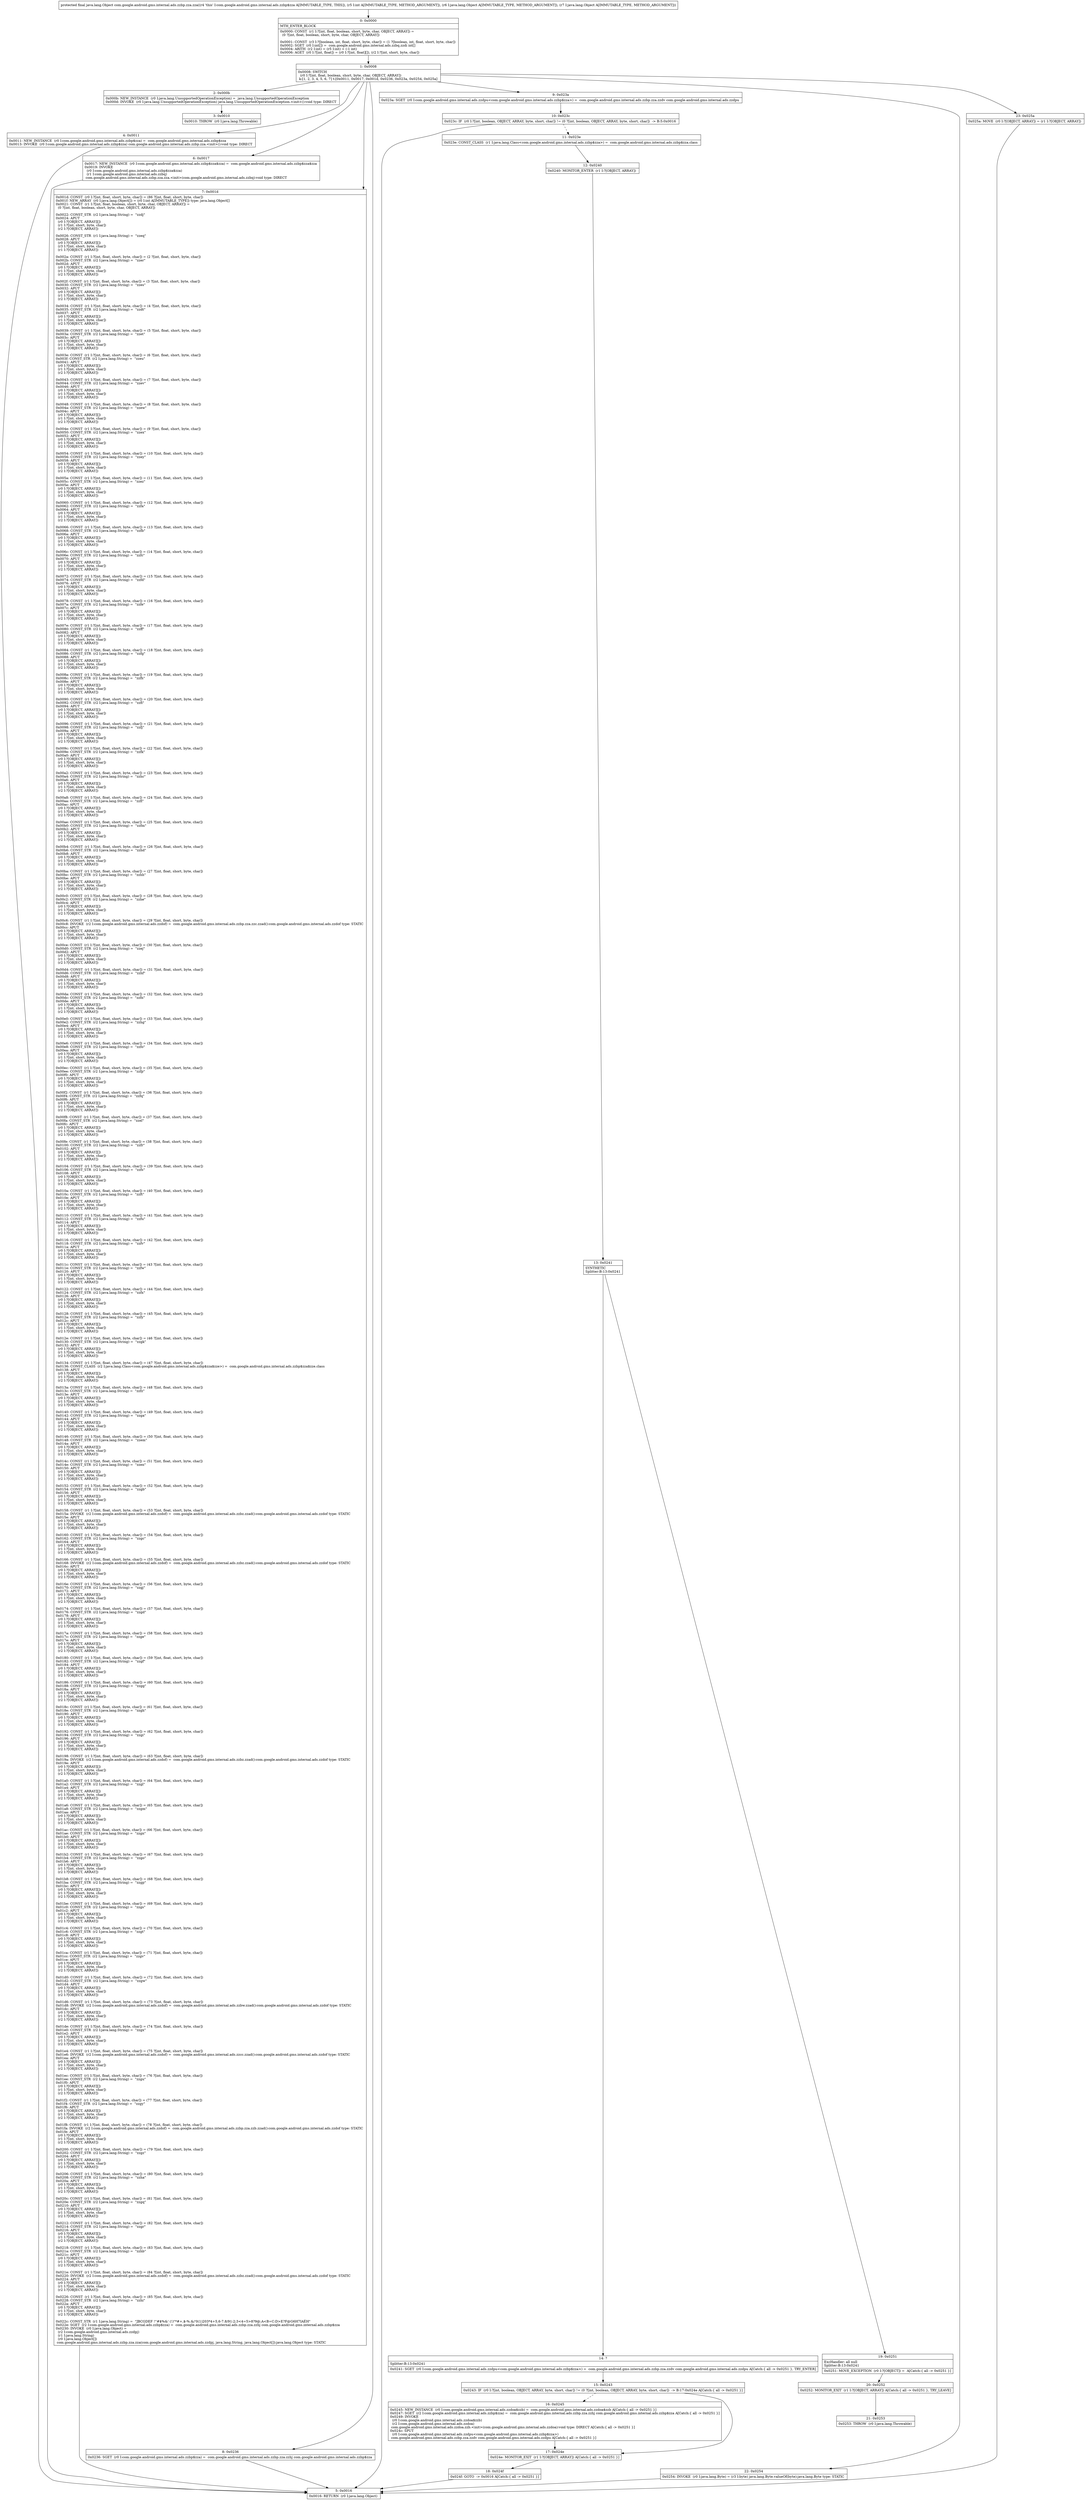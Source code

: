 digraph "CFG forcom.google.android.gms.internal.ads.zzbp.zza.zza(ILjava\/lang\/Object;Ljava\/lang\/Object;)Ljava\/lang\/Object;" {
Node_0 [shape=record,label="{0\:\ 0x0000|MTH_ENTER_BLOCK\l|0x0000: CONST  (r1 I:?[int, float, boolean, short, byte, char, OBJECT, ARRAY]) = \l  (0 ?[int, float, boolean, short, byte, char, OBJECT, ARRAY])\l \l0x0001: CONST  (r3 I:?[boolean, int, float, short, byte, char]) = (1 ?[boolean, int, float, short, byte, char]) \l0x0002: SGET  (r0 I:int[]) =  com.google.android.gms.internal.ads.zzbq.zzdi int[] \l0x0004: ARITH  (r2 I:int) = (r5 I:int) + (\-1 int) \l0x0006: AGET  (r0 I:?[int, float]) = (r0 I:?[int, float][]), (r2 I:?[int, short, byte, char]) \l}"];
Node_1 [shape=record,label="{1\:\ 0x0008|0x0008: SWITCH  \l  (r0 I:?[int, float, boolean, short, byte, char, OBJECT, ARRAY])\l k:[1, 2, 3, 4, 5, 6, 7] t:[0x0011, 0x0017, 0x001d, 0x0236, 0x023a, 0x0254, 0x025a] \l}"];
Node_2 [shape=record,label="{2\:\ 0x000b|0x000b: NEW_INSTANCE  (r0 I:java.lang.UnsupportedOperationException) =  java.lang.UnsupportedOperationException \l0x000d: INVOKE  (r0 I:java.lang.UnsupportedOperationException) java.lang.UnsupportedOperationException.\<init\>():void type: DIRECT \l}"];
Node_3 [shape=record,label="{3\:\ 0x0010|0x0010: THROW  (r0 I:java.lang.Throwable) \l}"];
Node_4 [shape=record,label="{4\:\ 0x0011|0x0011: NEW_INSTANCE  (r0 I:com.google.android.gms.internal.ads.zzbp$zza) =  com.google.android.gms.internal.ads.zzbp$zza \l0x0013: INVOKE  (r0 I:com.google.android.gms.internal.ads.zzbp$zza) com.google.android.gms.internal.ads.zzbp.zza.\<init\>():void type: DIRECT \l}"];
Node_5 [shape=record,label="{5\:\ 0x0016|0x0016: RETURN  (r0 I:java.lang.Object) \l}"];
Node_6 [shape=record,label="{6\:\ 0x0017|0x0017: NEW_INSTANCE  (r0 I:com.google.android.gms.internal.ads.zzbp$zza$zza) =  com.google.android.gms.internal.ads.zzbp$zza$zza \l0x0019: INVOKE  \l  (r0 I:com.google.android.gms.internal.ads.zzbp$zza$zza)\l  (r1 I:com.google.android.gms.internal.ads.zzbq)\l com.google.android.gms.internal.ads.zzbp.zza.zza.\<init\>(com.google.android.gms.internal.ads.zzbq):void type: DIRECT \l}"];
Node_7 [shape=record,label="{7\:\ 0x001d|0x001d: CONST  (r0 I:?[int, float, short, byte, char]) = (86 ?[int, float, short, byte, char]) \l0x001f: NEW_ARRAY  (r0 I:java.lang.Object[]) = (r0 I:int A[IMMUTABLE_TYPE]) type: java.lang.Object[] \l0x0021: CONST  (r1 I:?[int, float, boolean, short, byte, char, OBJECT, ARRAY]) = \l  (0 ?[int, float, boolean, short, byte, char, OBJECT, ARRAY])\l \l0x0022: CONST_STR  (r2 I:java.lang.String) =  \"zzdj\" \l0x0024: APUT  \l  (r0 I:?[OBJECT, ARRAY][])\l  (r1 I:?[int, short, byte, char])\l  (r2 I:?[OBJECT, ARRAY])\l \l0x0026: CONST_STR  (r1 I:java.lang.String) =  \"zzeq\" \l0x0028: APUT  \l  (r0 I:?[OBJECT, ARRAY][])\l  (r3 I:?[int, short, byte, char])\l  (r1 I:?[OBJECT, ARRAY])\l \l0x002a: CONST  (r1 I:?[int, float, short, byte, char]) = (2 ?[int, float, short, byte, char]) \l0x002b: CONST_STR  (r2 I:java.lang.String) =  \"zzer\" \l0x002d: APUT  \l  (r0 I:?[OBJECT, ARRAY][])\l  (r1 I:?[int, short, byte, char])\l  (r2 I:?[OBJECT, ARRAY])\l \l0x002f: CONST  (r1 I:?[int, float, short, byte, char]) = (3 ?[int, float, short, byte, char]) \l0x0030: CONST_STR  (r2 I:java.lang.String) =  \"zzes\" \l0x0032: APUT  \l  (r0 I:?[OBJECT, ARRAY][])\l  (r1 I:?[int, short, byte, char])\l  (r2 I:?[OBJECT, ARRAY])\l \l0x0034: CONST  (r1 I:?[int, float, short, byte, char]) = (4 ?[int, float, short, byte, char]) \l0x0035: CONST_STR  (r2 I:java.lang.String) =  \"zzdt\" \l0x0037: APUT  \l  (r0 I:?[OBJECT, ARRAY][])\l  (r1 I:?[int, short, byte, char])\l  (r2 I:?[OBJECT, ARRAY])\l \l0x0039: CONST  (r1 I:?[int, float, short, byte, char]) = (5 ?[int, float, short, byte, char]) \l0x003a: CONST_STR  (r2 I:java.lang.String) =  \"zzet\" \l0x003c: APUT  \l  (r0 I:?[OBJECT, ARRAY][])\l  (r1 I:?[int, short, byte, char])\l  (r2 I:?[OBJECT, ARRAY])\l \l0x003e: CONST  (r1 I:?[int, float, short, byte, char]) = (6 ?[int, float, short, byte, char]) \l0x003f: CONST_STR  (r2 I:java.lang.String) =  \"zzeu\" \l0x0041: APUT  \l  (r0 I:?[OBJECT, ARRAY][])\l  (r1 I:?[int, short, byte, char])\l  (r2 I:?[OBJECT, ARRAY])\l \l0x0043: CONST  (r1 I:?[int, float, short, byte, char]) = (7 ?[int, float, short, byte, char]) \l0x0044: CONST_STR  (r2 I:java.lang.String) =  \"zzev\" \l0x0046: APUT  \l  (r0 I:?[OBJECT, ARRAY][])\l  (r1 I:?[int, short, byte, char])\l  (r2 I:?[OBJECT, ARRAY])\l \l0x0048: CONST  (r1 I:?[int, float, short, byte, char]) = (8 ?[int, float, short, byte, char]) \l0x004a: CONST_STR  (r2 I:java.lang.String) =  \"zzew\" \l0x004c: APUT  \l  (r0 I:?[OBJECT, ARRAY][])\l  (r1 I:?[int, short, byte, char])\l  (r2 I:?[OBJECT, ARRAY])\l \l0x004e: CONST  (r1 I:?[int, float, short, byte, char]) = (9 ?[int, float, short, byte, char]) \l0x0050: CONST_STR  (r2 I:java.lang.String) =  \"zzex\" \l0x0052: APUT  \l  (r0 I:?[OBJECT, ARRAY][])\l  (r1 I:?[int, short, byte, char])\l  (r2 I:?[OBJECT, ARRAY])\l \l0x0054: CONST  (r1 I:?[int, float, short, byte, char]) = (10 ?[int, float, short, byte, char]) \l0x0056: CONST_STR  (r2 I:java.lang.String) =  \"zzey\" \l0x0058: APUT  \l  (r0 I:?[OBJECT, ARRAY][])\l  (r1 I:?[int, short, byte, char])\l  (r2 I:?[OBJECT, ARRAY])\l \l0x005a: CONST  (r1 I:?[int, float, short, byte, char]) = (11 ?[int, float, short, byte, char]) \l0x005c: CONST_STR  (r2 I:java.lang.String) =  \"zzez\" \l0x005e: APUT  \l  (r0 I:?[OBJECT, ARRAY][])\l  (r1 I:?[int, short, byte, char])\l  (r2 I:?[OBJECT, ARRAY])\l \l0x0060: CONST  (r1 I:?[int, float, short, byte, char]) = (12 ?[int, float, short, byte, char]) \l0x0062: CONST_STR  (r2 I:java.lang.String) =  \"zzfa\" \l0x0064: APUT  \l  (r0 I:?[OBJECT, ARRAY][])\l  (r1 I:?[int, short, byte, char])\l  (r2 I:?[OBJECT, ARRAY])\l \l0x0066: CONST  (r1 I:?[int, float, short, byte, char]) = (13 ?[int, float, short, byte, char]) \l0x0068: CONST_STR  (r2 I:java.lang.String) =  \"zzfb\" \l0x006a: APUT  \l  (r0 I:?[OBJECT, ARRAY][])\l  (r1 I:?[int, short, byte, char])\l  (r2 I:?[OBJECT, ARRAY])\l \l0x006c: CONST  (r1 I:?[int, float, short, byte, char]) = (14 ?[int, float, short, byte, char]) \l0x006e: CONST_STR  (r2 I:java.lang.String) =  \"zzfc\" \l0x0070: APUT  \l  (r0 I:?[OBJECT, ARRAY][])\l  (r1 I:?[int, short, byte, char])\l  (r2 I:?[OBJECT, ARRAY])\l \l0x0072: CONST  (r1 I:?[int, float, short, byte, char]) = (15 ?[int, float, short, byte, char]) \l0x0074: CONST_STR  (r2 I:java.lang.String) =  \"zzfd\" \l0x0076: APUT  \l  (r0 I:?[OBJECT, ARRAY][])\l  (r1 I:?[int, short, byte, char])\l  (r2 I:?[OBJECT, ARRAY])\l \l0x0078: CONST  (r1 I:?[int, float, short, byte, char]) = (16 ?[int, float, short, byte, char]) \l0x007a: CONST_STR  (r2 I:java.lang.String) =  \"zzfe\" \l0x007c: APUT  \l  (r0 I:?[OBJECT, ARRAY][])\l  (r1 I:?[int, short, byte, char])\l  (r2 I:?[OBJECT, ARRAY])\l \l0x007e: CONST  (r1 I:?[int, float, short, byte, char]) = (17 ?[int, float, short, byte, char]) \l0x0080: CONST_STR  (r2 I:java.lang.String) =  \"zzff\" \l0x0082: APUT  \l  (r0 I:?[OBJECT, ARRAY][])\l  (r1 I:?[int, short, byte, char])\l  (r2 I:?[OBJECT, ARRAY])\l \l0x0084: CONST  (r1 I:?[int, float, short, byte, char]) = (18 ?[int, float, short, byte, char]) \l0x0086: CONST_STR  (r2 I:java.lang.String) =  \"zzfg\" \l0x0088: APUT  \l  (r0 I:?[OBJECT, ARRAY][])\l  (r1 I:?[int, short, byte, char])\l  (r2 I:?[OBJECT, ARRAY])\l \l0x008a: CONST  (r1 I:?[int, float, short, byte, char]) = (19 ?[int, float, short, byte, char]) \l0x008c: CONST_STR  (r2 I:java.lang.String) =  \"zzfh\" \l0x008e: APUT  \l  (r0 I:?[OBJECT, ARRAY][])\l  (r1 I:?[int, short, byte, char])\l  (r2 I:?[OBJECT, ARRAY])\l \l0x0090: CONST  (r1 I:?[int, float, short, byte, char]) = (20 ?[int, float, short, byte, char]) \l0x0092: CONST_STR  (r2 I:java.lang.String) =  \"zzfi\" \l0x0094: APUT  \l  (r0 I:?[OBJECT, ARRAY][])\l  (r1 I:?[int, short, byte, char])\l  (r2 I:?[OBJECT, ARRAY])\l \l0x0096: CONST  (r1 I:?[int, float, short, byte, char]) = (21 ?[int, float, short, byte, char]) \l0x0098: CONST_STR  (r2 I:java.lang.String) =  \"zzfj\" \l0x009a: APUT  \l  (r0 I:?[OBJECT, ARRAY][])\l  (r1 I:?[int, short, byte, char])\l  (r2 I:?[OBJECT, ARRAY])\l \l0x009c: CONST  (r1 I:?[int, float, short, byte, char]) = (22 ?[int, float, short, byte, char]) \l0x009e: CONST_STR  (r2 I:java.lang.String) =  \"zzfk\" \l0x00a0: APUT  \l  (r0 I:?[OBJECT, ARRAY][])\l  (r1 I:?[int, short, byte, char])\l  (r2 I:?[OBJECT, ARRAY])\l \l0x00a2: CONST  (r1 I:?[int, float, short, byte, char]) = (23 ?[int, float, short, byte, char]) \l0x00a4: CONST_STR  (r2 I:java.lang.String) =  \"zzhc\" \l0x00a6: APUT  \l  (r0 I:?[OBJECT, ARRAY][])\l  (r1 I:?[int, short, byte, char])\l  (r2 I:?[OBJECT, ARRAY])\l \l0x00a8: CONST  (r1 I:?[int, float, short, byte, char]) = (24 ?[int, float, short, byte, char]) \l0x00aa: CONST_STR  (r2 I:java.lang.String) =  \"zzfl\" \l0x00ac: APUT  \l  (r0 I:?[OBJECT, ARRAY][])\l  (r1 I:?[int, short, byte, char])\l  (r2 I:?[OBJECT, ARRAY])\l \l0x00ae: CONST  (r1 I:?[int, float, short, byte, char]) = (25 ?[int, float, short, byte, char]) \l0x00b0: CONST_STR  (r2 I:java.lang.String) =  \"zzfm\" \l0x00b2: APUT  \l  (r0 I:?[OBJECT, ARRAY][])\l  (r1 I:?[int, short, byte, char])\l  (r2 I:?[OBJECT, ARRAY])\l \l0x00b4: CONST  (r1 I:?[int, float, short, byte, char]) = (26 ?[int, float, short, byte, char]) \l0x00b6: CONST_STR  (r2 I:java.lang.String) =  \"zzhd\" \l0x00b8: APUT  \l  (r0 I:?[OBJECT, ARRAY][])\l  (r1 I:?[int, short, byte, char])\l  (r2 I:?[OBJECT, ARRAY])\l \l0x00ba: CONST  (r1 I:?[int, float, short, byte, char]) = (27 ?[int, float, short, byte, char]) \l0x00bc: CONST_STR  (r2 I:java.lang.String) =  \"zzhh\" \l0x00be: APUT  \l  (r0 I:?[OBJECT, ARRAY][])\l  (r1 I:?[int, short, byte, char])\l  (r2 I:?[OBJECT, ARRAY])\l \l0x00c0: CONST  (r1 I:?[int, float, short, byte, char]) = (28 ?[int, float, short, byte, char]) \l0x00c2: CONST_STR  (r2 I:java.lang.String) =  \"zzhe\" \l0x00c4: APUT  \l  (r0 I:?[OBJECT, ARRAY][])\l  (r1 I:?[int, short, byte, char])\l  (r2 I:?[OBJECT, ARRAY])\l \l0x00c6: CONST  (r1 I:?[int, float, short, byte, char]) = (29 ?[int, float, short, byte, char]) \l0x00c8: INVOKE  (r2 I:com.google.android.gms.internal.ads.zzdof) =  com.google.android.gms.internal.ads.zzbp.zza.zzc.zzad():com.google.android.gms.internal.ads.zzdof type: STATIC \l0x00cc: APUT  \l  (r0 I:?[OBJECT, ARRAY][])\l  (r1 I:?[int, short, byte, char])\l  (r2 I:?[OBJECT, ARRAY])\l \l0x00ce: CONST  (r1 I:?[int, float, short, byte, char]) = (30 ?[int, float, short, byte, char]) \l0x00d0: CONST_STR  (r2 I:java.lang.String) =  \"zzej\" \l0x00d2: APUT  \l  (r0 I:?[OBJECT, ARRAY][])\l  (r1 I:?[int, short, byte, char])\l  (r2 I:?[OBJECT, ARRAY])\l \l0x00d4: CONST  (r1 I:?[int, float, short, byte, char]) = (31 ?[int, float, short, byte, char]) \l0x00d6: CONST_STR  (r2 I:java.lang.String) =  \"zzhf\" \l0x00d8: APUT  \l  (r0 I:?[OBJECT, ARRAY][])\l  (r1 I:?[int, short, byte, char])\l  (r2 I:?[OBJECT, ARRAY])\l \l0x00da: CONST  (r1 I:?[int, float, short, byte, char]) = (32 ?[int, float, short, byte, char]) \l0x00dc: CONST_STR  (r2 I:java.lang.String) =  \"zzfn\" \l0x00de: APUT  \l  (r0 I:?[OBJECT, ARRAY][])\l  (r1 I:?[int, short, byte, char])\l  (r2 I:?[OBJECT, ARRAY])\l \l0x00e0: CONST  (r1 I:?[int, float, short, byte, char]) = (33 ?[int, float, short, byte, char]) \l0x00e2: CONST_STR  (r2 I:java.lang.String) =  \"zzhg\" \l0x00e4: APUT  \l  (r0 I:?[OBJECT, ARRAY][])\l  (r1 I:?[int, short, byte, char])\l  (r2 I:?[OBJECT, ARRAY])\l \l0x00e6: CONST  (r1 I:?[int, float, short, byte, char]) = (34 ?[int, float, short, byte, char]) \l0x00e8: CONST_STR  (r2 I:java.lang.String) =  \"zzfo\" \l0x00ea: APUT  \l  (r0 I:?[OBJECT, ARRAY][])\l  (r1 I:?[int, short, byte, char])\l  (r2 I:?[OBJECT, ARRAY])\l \l0x00ec: CONST  (r1 I:?[int, float, short, byte, char]) = (35 ?[int, float, short, byte, char]) \l0x00ee: CONST_STR  (r2 I:java.lang.String) =  \"zzfp\" \l0x00f0: APUT  \l  (r0 I:?[OBJECT, ARRAY][])\l  (r1 I:?[int, short, byte, char])\l  (r2 I:?[OBJECT, ARRAY])\l \l0x00f2: CONST  (r1 I:?[int, float, short, byte, char]) = (36 ?[int, float, short, byte, char]) \l0x00f4: CONST_STR  (r2 I:java.lang.String) =  \"zzfq\" \l0x00f6: APUT  \l  (r0 I:?[OBJECT, ARRAY][])\l  (r1 I:?[int, short, byte, char])\l  (r2 I:?[OBJECT, ARRAY])\l \l0x00f8: CONST  (r1 I:?[int, float, short, byte, char]) = (37 ?[int, float, short, byte, char]) \l0x00fa: CONST_STR  (r2 I:java.lang.String) =  \"zzel\" \l0x00fc: APUT  \l  (r0 I:?[OBJECT, ARRAY][])\l  (r1 I:?[int, short, byte, char])\l  (r2 I:?[OBJECT, ARRAY])\l \l0x00fe: CONST  (r1 I:?[int, float, short, byte, char]) = (38 ?[int, float, short, byte, char]) \l0x0100: CONST_STR  (r2 I:java.lang.String) =  \"zzfr\" \l0x0102: APUT  \l  (r0 I:?[OBJECT, ARRAY][])\l  (r1 I:?[int, short, byte, char])\l  (r2 I:?[OBJECT, ARRAY])\l \l0x0104: CONST  (r1 I:?[int, float, short, byte, char]) = (39 ?[int, float, short, byte, char]) \l0x0106: CONST_STR  (r2 I:java.lang.String) =  \"zzfs\" \l0x0108: APUT  \l  (r0 I:?[OBJECT, ARRAY][])\l  (r1 I:?[int, short, byte, char])\l  (r2 I:?[OBJECT, ARRAY])\l \l0x010a: CONST  (r1 I:?[int, float, short, byte, char]) = (40 ?[int, float, short, byte, char]) \l0x010c: CONST_STR  (r2 I:java.lang.String) =  \"zzft\" \l0x010e: APUT  \l  (r0 I:?[OBJECT, ARRAY][])\l  (r1 I:?[int, short, byte, char])\l  (r2 I:?[OBJECT, ARRAY])\l \l0x0110: CONST  (r1 I:?[int, float, short, byte, char]) = (41 ?[int, float, short, byte, char]) \l0x0112: CONST_STR  (r2 I:java.lang.String) =  \"zzfu\" \l0x0114: APUT  \l  (r0 I:?[OBJECT, ARRAY][])\l  (r1 I:?[int, short, byte, char])\l  (r2 I:?[OBJECT, ARRAY])\l \l0x0116: CONST  (r1 I:?[int, float, short, byte, char]) = (42 ?[int, float, short, byte, char]) \l0x0118: CONST_STR  (r2 I:java.lang.String) =  \"zzfv\" \l0x011a: APUT  \l  (r0 I:?[OBJECT, ARRAY][])\l  (r1 I:?[int, short, byte, char])\l  (r2 I:?[OBJECT, ARRAY])\l \l0x011c: CONST  (r1 I:?[int, float, short, byte, char]) = (43 ?[int, float, short, byte, char]) \l0x011e: CONST_STR  (r2 I:java.lang.String) =  \"zzfw\" \l0x0120: APUT  \l  (r0 I:?[OBJECT, ARRAY][])\l  (r1 I:?[int, short, byte, char])\l  (r2 I:?[OBJECT, ARRAY])\l \l0x0122: CONST  (r1 I:?[int, float, short, byte, char]) = (44 ?[int, float, short, byte, char]) \l0x0124: CONST_STR  (r2 I:java.lang.String) =  \"zzfx\" \l0x0126: APUT  \l  (r0 I:?[OBJECT, ARRAY][])\l  (r1 I:?[int, short, byte, char])\l  (r2 I:?[OBJECT, ARRAY])\l \l0x0128: CONST  (r1 I:?[int, float, short, byte, char]) = (45 ?[int, float, short, byte, char]) \l0x012a: CONST_STR  (r2 I:java.lang.String) =  \"zzfy\" \l0x012c: APUT  \l  (r0 I:?[OBJECT, ARRAY][])\l  (r1 I:?[int, short, byte, char])\l  (r2 I:?[OBJECT, ARRAY])\l \l0x012e: CONST  (r1 I:?[int, float, short, byte, char]) = (46 ?[int, float, short, byte, char]) \l0x0130: CONST_STR  (r2 I:java.lang.String) =  \"zzgk\" \l0x0132: APUT  \l  (r0 I:?[OBJECT, ARRAY][])\l  (r1 I:?[int, short, byte, char])\l  (r2 I:?[OBJECT, ARRAY])\l \l0x0134: CONST  (r1 I:?[int, float, short, byte, char]) = (47 ?[int, float, short, byte, char]) \l0x0136: CONST_CLASS  (r2 I:java.lang.Class\<com.google.android.gms.internal.ads.zzbp$zza$zze\>) =  com.google.android.gms.internal.ads.zzbp$zza$zze.class \l0x0138: APUT  \l  (r0 I:?[OBJECT, ARRAY][])\l  (r1 I:?[int, short, byte, char])\l  (r2 I:?[OBJECT, ARRAY])\l \l0x013a: CONST  (r1 I:?[int, float, short, byte, char]) = (48 ?[int, float, short, byte, char]) \l0x013c: CONST_STR  (r2 I:java.lang.String) =  \"zzfz\" \l0x013e: APUT  \l  (r0 I:?[OBJECT, ARRAY][])\l  (r1 I:?[int, short, byte, char])\l  (r2 I:?[OBJECT, ARRAY])\l \l0x0140: CONST  (r1 I:?[int, float, short, byte, char]) = (49 ?[int, float, short, byte, char]) \l0x0142: CONST_STR  (r2 I:java.lang.String) =  \"zzga\" \l0x0144: APUT  \l  (r0 I:?[OBJECT, ARRAY][])\l  (r1 I:?[int, short, byte, char])\l  (r2 I:?[OBJECT, ARRAY])\l \l0x0146: CONST  (r1 I:?[int, float, short, byte, char]) = (50 ?[int, float, short, byte, char]) \l0x0148: CONST_STR  (r2 I:java.lang.String) =  \"zzem\" \l0x014a: APUT  \l  (r0 I:?[OBJECT, ARRAY][])\l  (r1 I:?[int, short, byte, char])\l  (r2 I:?[OBJECT, ARRAY])\l \l0x014c: CONST  (r1 I:?[int, float, short, byte, char]) = (51 ?[int, float, short, byte, char]) \l0x014e: CONST_STR  (r2 I:java.lang.String) =  \"zzen\" \l0x0150: APUT  \l  (r0 I:?[OBJECT, ARRAY][])\l  (r1 I:?[int, short, byte, char])\l  (r2 I:?[OBJECT, ARRAY])\l \l0x0152: CONST  (r1 I:?[int, float, short, byte, char]) = (52 ?[int, float, short, byte, char]) \l0x0154: CONST_STR  (r2 I:java.lang.String) =  \"zzgb\" \l0x0156: APUT  \l  (r0 I:?[OBJECT, ARRAY][])\l  (r1 I:?[int, short, byte, char])\l  (r2 I:?[OBJECT, ARRAY])\l \l0x0158: CONST  (r1 I:?[int, float, short, byte, char]) = (53 ?[int, float, short, byte, char]) \l0x015a: INVOKE  (r2 I:com.google.android.gms.internal.ads.zzdof) =  com.google.android.gms.internal.ads.zzbz.zzad():com.google.android.gms.internal.ads.zzdof type: STATIC \l0x015e: APUT  \l  (r0 I:?[OBJECT, ARRAY][])\l  (r1 I:?[int, short, byte, char])\l  (r2 I:?[OBJECT, ARRAY])\l \l0x0160: CONST  (r1 I:?[int, float, short, byte, char]) = (54 ?[int, float, short, byte, char]) \l0x0162: CONST_STR  (r2 I:java.lang.String) =  \"zzgc\" \l0x0164: APUT  \l  (r0 I:?[OBJECT, ARRAY][])\l  (r1 I:?[int, short, byte, char])\l  (r2 I:?[OBJECT, ARRAY])\l \l0x0166: CONST  (r1 I:?[int, float, short, byte, char]) = (55 ?[int, float, short, byte, char]) \l0x0168: INVOKE  (r2 I:com.google.android.gms.internal.ads.zzdof) =  com.google.android.gms.internal.ads.zzbz.zzad():com.google.android.gms.internal.ads.zzdof type: STATIC \l0x016c: APUT  \l  (r0 I:?[OBJECT, ARRAY][])\l  (r1 I:?[int, short, byte, char])\l  (r2 I:?[OBJECT, ARRAY])\l \l0x016e: CONST  (r1 I:?[int, float, short, byte, char]) = (56 ?[int, float, short, byte, char]) \l0x0170: CONST_STR  (r2 I:java.lang.String) =  \"zzgj\" \l0x0172: APUT  \l  (r0 I:?[OBJECT, ARRAY][])\l  (r1 I:?[int, short, byte, char])\l  (r2 I:?[OBJECT, ARRAY])\l \l0x0174: CONST  (r1 I:?[int, float, short, byte, char]) = (57 ?[int, float, short, byte, char]) \l0x0176: CONST_STR  (r2 I:java.lang.String) =  \"zzgd\" \l0x0178: APUT  \l  (r0 I:?[OBJECT, ARRAY][])\l  (r1 I:?[int, short, byte, char])\l  (r2 I:?[OBJECT, ARRAY])\l \l0x017a: CONST  (r1 I:?[int, float, short, byte, char]) = (58 ?[int, float, short, byte, char]) \l0x017c: CONST_STR  (r2 I:java.lang.String) =  \"zzge\" \l0x017e: APUT  \l  (r0 I:?[OBJECT, ARRAY][])\l  (r1 I:?[int, short, byte, char])\l  (r2 I:?[OBJECT, ARRAY])\l \l0x0180: CONST  (r1 I:?[int, float, short, byte, char]) = (59 ?[int, float, short, byte, char]) \l0x0182: CONST_STR  (r2 I:java.lang.String) =  \"zzgf\" \l0x0184: APUT  \l  (r0 I:?[OBJECT, ARRAY][])\l  (r1 I:?[int, short, byte, char])\l  (r2 I:?[OBJECT, ARRAY])\l \l0x0186: CONST  (r1 I:?[int, float, short, byte, char]) = (60 ?[int, float, short, byte, char]) \l0x0188: CONST_STR  (r2 I:java.lang.String) =  \"zzgg\" \l0x018a: APUT  \l  (r0 I:?[OBJECT, ARRAY][])\l  (r1 I:?[int, short, byte, char])\l  (r2 I:?[OBJECT, ARRAY])\l \l0x018c: CONST  (r1 I:?[int, float, short, byte, char]) = (61 ?[int, float, short, byte, char]) \l0x018e: CONST_STR  (r2 I:java.lang.String) =  \"zzgh\" \l0x0190: APUT  \l  (r0 I:?[OBJECT, ARRAY][])\l  (r1 I:?[int, short, byte, char])\l  (r2 I:?[OBJECT, ARRAY])\l \l0x0192: CONST  (r1 I:?[int, float, short, byte, char]) = (62 ?[int, float, short, byte, char]) \l0x0194: CONST_STR  (r2 I:java.lang.String) =  \"zzgi\" \l0x0196: APUT  \l  (r0 I:?[OBJECT, ARRAY][])\l  (r1 I:?[int, short, byte, char])\l  (r2 I:?[OBJECT, ARRAY])\l \l0x0198: CONST  (r1 I:?[int, float, short, byte, char]) = (63 ?[int, float, short, byte, char]) \l0x019a: INVOKE  (r2 I:com.google.android.gms.internal.ads.zzdof) =  com.google.android.gms.internal.ads.zzbz.zzad():com.google.android.gms.internal.ads.zzdof type: STATIC \l0x019e: APUT  \l  (r0 I:?[OBJECT, ARRAY][])\l  (r1 I:?[int, short, byte, char])\l  (r2 I:?[OBJECT, ARRAY])\l \l0x01a0: CONST  (r1 I:?[int, float, short, byte, char]) = (64 ?[int, float, short, byte, char]) \l0x01a2: CONST_STR  (r2 I:java.lang.String) =  \"zzgl\" \l0x01a4: APUT  \l  (r0 I:?[OBJECT, ARRAY][])\l  (r1 I:?[int, short, byte, char])\l  (r2 I:?[OBJECT, ARRAY])\l \l0x01a6: CONST  (r1 I:?[int, float, short, byte, char]) = (65 ?[int, float, short, byte, char]) \l0x01a8: CONST_STR  (r2 I:java.lang.String) =  \"zzgm\" \l0x01aa: APUT  \l  (r0 I:?[OBJECT, ARRAY][])\l  (r1 I:?[int, short, byte, char])\l  (r2 I:?[OBJECT, ARRAY])\l \l0x01ac: CONST  (r1 I:?[int, float, short, byte, char]) = (66 ?[int, float, short, byte, char]) \l0x01ae: CONST_STR  (r2 I:java.lang.String) =  \"zzgn\" \l0x01b0: APUT  \l  (r0 I:?[OBJECT, ARRAY][])\l  (r1 I:?[int, short, byte, char])\l  (r2 I:?[OBJECT, ARRAY])\l \l0x01b2: CONST  (r1 I:?[int, float, short, byte, char]) = (67 ?[int, float, short, byte, char]) \l0x01b4: CONST_STR  (r2 I:java.lang.String) =  \"zzgo\" \l0x01b6: APUT  \l  (r0 I:?[OBJECT, ARRAY][])\l  (r1 I:?[int, short, byte, char])\l  (r2 I:?[OBJECT, ARRAY])\l \l0x01b8: CONST  (r1 I:?[int, float, short, byte, char]) = (68 ?[int, float, short, byte, char]) \l0x01ba: CONST_STR  (r2 I:java.lang.String) =  \"zzgp\" \l0x01bc: APUT  \l  (r0 I:?[OBJECT, ARRAY][])\l  (r1 I:?[int, short, byte, char])\l  (r2 I:?[OBJECT, ARRAY])\l \l0x01be: CONST  (r1 I:?[int, float, short, byte, char]) = (69 ?[int, float, short, byte, char]) \l0x01c0: CONST_STR  (r2 I:java.lang.String) =  \"zzgs\" \l0x01c2: APUT  \l  (r0 I:?[OBJECT, ARRAY][])\l  (r1 I:?[int, short, byte, char])\l  (r2 I:?[OBJECT, ARRAY])\l \l0x01c4: CONST  (r1 I:?[int, float, short, byte, char]) = (70 ?[int, float, short, byte, char]) \l0x01c6: CONST_STR  (r2 I:java.lang.String) =  \"zzgt\" \l0x01c8: APUT  \l  (r0 I:?[OBJECT, ARRAY][])\l  (r1 I:?[int, short, byte, char])\l  (r2 I:?[OBJECT, ARRAY])\l \l0x01ca: CONST  (r1 I:?[int, float, short, byte, char]) = (71 ?[int, float, short, byte, char]) \l0x01cc: CONST_STR  (r2 I:java.lang.String) =  \"zzgv\" \l0x01ce: APUT  \l  (r0 I:?[OBJECT, ARRAY][])\l  (r1 I:?[int, short, byte, char])\l  (r2 I:?[OBJECT, ARRAY])\l \l0x01d0: CONST  (r1 I:?[int, float, short, byte, char]) = (72 ?[int, float, short, byte, char]) \l0x01d2: CONST_STR  (r2 I:java.lang.String) =  \"zzgw\" \l0x01d4: APUT  \l  (r0 I:?[OBJECT, ARRAY][])\l  (r1 I:?[int, short, byte, char])\l  (r2 I:?[OBJECT, ARRAY])\l \l0x01d6: CONST  (r1 I:?[int, float, short, byte, char]) = (73 ?[int, float, short, byte, char]) \l0x01d8: INVOKE  (r2 I:com.google.android.gms.internal.ads.zzdof) =  com.google.android.gms.internal.ads.zzbw.zzad():com.google.android.gms.internal.ads.zzdof type: STATIC \l0x01dc: APUT  \l  (r0 I:?[OBJECT, ARRAY][])\l  (r1 I:?[int, short, byte, char])\l  (r2 I:?[OBJECT, ARRAY])\l \l0x01de: CONST  (r1 I:?[int, float, short, byte, char]) = (74 ?[int, float, short, byte, char]) \l0x01e0: CONST_STR  (r2 I:java.lang.String) =  \"zzgx\" \l0x01e2: APUT  \l  (r0 I:?[OBJECT, ARRAY][])\l  (r1 I:?[int, short, byte, char])\l  (r2 I:?[OBJECT, ARRAY])\l \l0x01e4: CONST  (r1 I:?[int, float, short, byte, char]) = (75 ?[int, float, short, byte, char]) \l0x01e6: INVOKE  (r2 I:com.google.android.gms.internal.ads.zzdof) =  com.google.android.gms.internal.ads.zzcc.zzad():com.google.android.gms.internal.ads.zzdof type: STATIC \l0x01ea: APUT  \l  (r0 I:?[OBJECT, ARRAY][])\l  (r1 I:?[int, short, byte, char])\l  (r2 I:?[OBJECT, ARRAY])\l \l0x01ec: CONST  (r1 I:?[int, float, short, byte, char]) = (76 ?[int, float, short, byte, char]) \l0x01ee: CONST_STR  (r2 I:java.lang.String) =  \"zzgu\" \l0x01f0: APUT  \l  (r0 I:?[OBJECT, ARRAY][])\l  (r1 I:?[int, short, byte, char])\l  (r2 I:?[OBJECT, ARRAY])\l \l0x01f2: CONST  (r1 I:?[int, float, short, byte, char]) = (77 ?[int, float, short, byte, char]) \l0x01f4: CONST_STR  (r2 I:java.lang.String) =  \"zzgy\" \l0x01f6: APUT  \l  (r0 I:?[OBJECT, ARRAY][])\l  (r1 I:?[int, short, byte, char])\l  (r2 I:?[OBJECT, ARRAY])\l \l0x01f8: CONST  (r1 I:?[int, float, short, byte, char]) = (78 ?[int, float, short, byte, char]) \l0x01fa: INVOKE  (r2 I:com.google.android.gms.internal.ads.zzdof) =  com.google.android.gms.internal.ads.zzbp.zza.zzb.zzad():com.google.android.gms.internal.ads.zzdof type: STATIC \l0x01fe: APUT  \l  (r0 I:?[OBJECT, ARRAY][])\l  (r1 I:?[int, short, byte, char])\l  (r2 I:?[OBJECT, ARRAY])\l \l0x0200: CONST  (r1 I:?[int, float, short, byte, char]) = (79 ?[int, float, short, byte, char]) \l0x0202: CONST_STR  (r2 I:java.lang.String) =  \"zzgz\" \l0x0204: APUT  \l  (r0 I:?[OBJECT, ARRAY][])\l  (r1 I:?[int, short, byte, char])\l  (r2 I:?[OBJECT, ARRAY])\l \l0x0206: CONST  (r1 I:?[int, float, short, byte, char]) = (80 ?[int, float, short, byte, char]) \l0x0208: CONST_STR  (r2 I:java.lang.String) =  \"zzha\" \l0x020a: APUT  \l  (r0 I:?[OBJECT, ARRAY][])\l  (r1 I:?[int, short, byte, char])\l  (r2 I:?[OBJECT, ARRAY])\l \l0x020c: CONST  (r1 I:?[int, float, short, byte, char]) = (81 ?[int, float, short, byte, char]) \l0x020e: CONST_STR  (r2 I:java.lang.String) =  \"zzgq\" \l0x0210: APUT  \l  (r0 I:?[OBJECT, ARRAY][])\l  (r1 I:?[int, short, byte, char])\l  (r2 I:?[OBJECT, ARRAY])\l \l0x0212: CONST  (r1 I:?[int, float, short, byte, char]) = (82 ?[int, float, short, byte, char]) \l0x0214: CONST_STR  (r2 I:java.lang.String) =  \"zzgr\" \l0x0216: APUT  \l  (r0 I:?[OBJECT, ARRAY][])\l  (r1 I:?[int, short, byte, char])\l  (r2 I:?[OBJECT, ARRAY])\l \l0x0218: CONST  (r1 I:?[int, float, short, byte, char]) = (83 ?[int, float, short, byte, char]) \l0x021a: CONST_STR  (r2 I:java.lang.String) =  \"zzhb\" \l0x021c: APUT  \l  (r0 I:?[OBJECT, ARRAY][])\l  (r1 I:?[int, short, byte, char])\l  (r2 I:?[OBJECT, ARRAY])\l \l0x021e: CONST  (r1 I:?[int, float, short, byte, char]) = (84 ?[int, float, short, byte, char]) \l0x0220: INVOKE  (r2 I:com.google.android.gms.internal.ads.zzdof) =  com.google.android.gms.internal.ads.zzbz.zzad():com.google.android.gms.internal.ads.zzdof type: STATIC \l0x0224: APUT  \l  (r0 I:?[OBJECT, ARRAY][])\l  (r1 I:?[int, short, byte, char])\l  (r2 I:?[OBJECT, ARRAY])\l \l0x0226: CONST  (r1 I:?[int, float, short, byte, char]) = (85 ?[int, float, short, byte, char]) \l0x0228: CONST_STR  (r2 I:java.lang.String) =  \"zzhi\" \l0x022a: APUT  \l  (r0 I:?[OBJECT, ARRAY][])\l  (r1 I:?[int, short, byte, char])\l  (r2 I:?[OBJECT, ARRAY])\l \l0x022c: CONST_STR  (r1 I:java.lang.String) =  \"J ÉJ   	\l	\lBCGDEF !\"#$%&	' (!)\"*#+,$\-%.&\/'0(1)2	03*4+5,6\-7.8\/9	1:2;3\<4=5\>8?9@;A\<B=C:D\>E	?F@G6H7IAÉ	H\" \l0x022e: SGET  (r2 I:com.google.android.gms.internal.ads.zzbp$zza) =  com.google.android.gms.internal.ads.zzbp.zza.zzhj com.google.android.gms.internal.ads.zzbp$zza \l0x0230: INVOKE  (r0 I:java.lang.Object) = \l  (r2 I:com.google.android.gms.internal.ads.zzdpj)\l  (r1 I:java.lang.String)\l  (r0 I:java.lang.Object[])\l com.google.android.gms.internal.ads.zzbp.zza.zza(com.google.android.gms.internal.ads.zzdpj, java.lang.String, java.lang.Object[]):java.lang.Object type: STATIC \l}"];
Node_8 [shape=record,label="{8\:\ 0x0236|0x0236: SGET  (r0 I:com.google.android.gms.internal.ads.zzbp$zza) =  com.google.android.gms.internal.ads.zzbp.zza.zzhj com.google.android.gms.internal.ads.zzbp$zza \l}"];
Node_9 [shape=record,label="{9\:\ 0x023a|0x023a: SGET  (r0 I:com.google.android.gms.internal.ads.zzdpu\<com.google.android.gms.internal.ads.zzbp$zza\>) =  com.google.android.gms.internal.ads.zzbp.zza.zzdv com.google.android.gms.internal.ads.zzdpu \l}"];
Node_10 [shape=record,label="{10\:\ 0x023c|0x023c: IF  (r0 I:?[int, boolean, OBJECT, ARRAY, byte, short, char]) != (0 ?[int, boolean, OBJECT, ARRAY, byte, short, char])  \-\> B:5:0x0016 \l}"];
Node_11 [shape=record,label="{11\:\ 0x023e|0x023e: CONST_CLASS  (r1 I:java.lang.Class\<com.google.android.gms.internal.ads.zzbp$zza\>) =  com.google.android.gms.internal.ads.zzbp$zza.class \l}"];
Node_12 [shape=record,label="{12\:\ 0x0240|0x0240: MONITOR_ENTER  (r1 I:?[OBJECT, ARRAY]) \l}"];
Node_13 [shape=record,label="{13\:\ 0x0241|SYNTHETIC\lSplitter:B:13:0x0241\l}"];
Node_14 [shape=record,label="{14\:\ ?|Splitter:B:13:0x0241\l|0x0241: SGET  (r0 I:com.google.android.gms.internal.ads.zzdpu\<com.google.android.gms.internal.ads.zzbp$zza\>) =  com.google.android.gms.internal.ads.zzbp.zza.zzdv com.google.android.gms.internal.ads.zzdpu A[Catch:\{ all \-\> 0x0251 \}, TRY_ENTER]\l}"];
Node_15 [shape=record,label="{15\:\ 0x0243|0x0243: IF  (r0 I:?[int, boolean, OBJECT, ARRAY, byte, short, char]) != (0 ?[int, boolean, OBJECT, ARRAY, byte, short, char])  \-\> B:17:0x024e A[Catch:\{ all \-\> 0x0251 \}]\l}"];
Node_16 [shape=record,label="{16\:\ 0x0245|0x0245: NEW_INSTANCE  (r0 I:com.google.android.gms.internal.ads.zzdoa$zzb) =  com.google.android.gms.internal.ads.zzdoa$zzb A[Catch:\{ all \-\> 0x0251 \}]\l0x0247: SGET  (r2 I:com.google.android.gms.internal.ads.zzbp$zza) =  com.google.android.gms.internal.ads.zzbp.zza.zzhj com.google.android.gms.internal.ads.zzbp$zza A[Catch:\{ all \-\> 0x0251 \}]\l0x0249: INVOKE  \l  (r0 I:com.google.android.gms.internal.ads.zzdoa$zzb)\l  (r2 I:com.google.android.gms.internal.ads.zzdoa)\l com.google.android.gms.internal.ads.zzdoa.zzb.\<init\>(com.google.android.gms.internal.ads.zzdoa):void type: DIRECT A[Catch:\{ all \-\> 0x0251 \}]\l0x024c: SPUT  \l  (r0 I:com.google.android.gms.internal.ads.zzdpu\<com.google.android.gms.internal.ads.zzbp$zza\>)\l com.google.android.gms.internal.ads.zzbp.zza.zzdv com.google.android.gms.internal.ads.zzdpu A[Catch:\{ all \-\> 0x0251 \}]\l}"];
Node_17 [shape=record,label="{17\:\ 0x024e|0x024e: MONITOR_EXIT  (r1 I:?[OBJECT, ARRAY]) A[Catch:\{ all \-\> 0x0251 \}]\l}"];
Node_18 [shape=record,label="{18\:\ 0x024f|0x024f: GOTO  \-\> 0x0016 A[Catch:\{ all \-\> 0x0251 \}]\l}"];
Node_19 [shape=record,label="{19\:\ 0x0251|ExcHandler: all null\lSplitter:B:13:0x0241\l|0x0251: MOVE_EXCEPTION  (r0 I:?[OBJECT]) =  A[Catch:\{ all \-\> 0x0251 \}]\l}"];
Node_20 [shape=record,label="{20\:\ 0x0252|0x0252: MONITOR_EXIT  (r1 I:?[OBJECT, ARRAY]) A[Catch:\{ all \-\> 0x0251 \}, TRY_LEAVE]\l}"];
Node_21 [shape=record,label="{21\:\ 0x0253|0x0253: THROW  (r0 I:java.lang.Throwable) \l}"];
Node_22 [shape=record,label="{22\:\ 0x0254|0x0254: INVOKE  (r0 I:java.lang.Byte) = (r3 I:byte) java.lang.Byte.valueOf(byte):java.lang.Byte type: STATIC \l}"];
Node_23 [shape=record,label="{23\:\ 0x025a|0x025a: MOVE  (r0 I:?[OBJECT, ARRAY]) = (r1 I:?[OBJECT, ARRAY]) \l}"];
MethodNode[shape=record,label="{protected final java.lang.Object com.google.android.gms.internal.ads.zzbp.zza.zza((r4 'this' I:com.google.android.gms.internal.ads.zzbp$zza A[IMMUTABLE_TYPE, THIS]), (r5 I:int A[IMMUTABLE_TYPE, METHOD_ARGUMENT]), (r6 I:java.lang.Object A[IMMUTABLE_TYPE, METHOD_ARGUMENT]), (r7 I:java.lang.Object A[IMMUTABLE_TYPE, METHOD_ARGUMENT])) }"];
MethodNode -> Node_0;
Node_0 -> Node_1;
Node_1 -> Node_2;
Node_1 -> Node_4;
Node_1 -> Node_6;
Node_1 -> Node_7;
Node_1 -> Node_8;
Node_1 -> Node_9;
Node_1 -> Node_22;
Node_1 -> Node_23;
Node_2 -> Node_3;
Node_4 -> Node_5;
Node_6 -> Node_5;
Node_7 -> Node_5;
Node_8 -> Node_5;
Node_9 -> Node_10;
Node_10 -> Node_5;
Node_10 -> Node_11[style=dashed];
Node_11 -> Node_12;
Node_12 -> Node_13;
Node_13 -> Node_14;
Node_13 -> Node_19;
Node_14 -> Node_15;
Node_15 -> Node_16[style=dashed];
Node_15 -> Node_17;
Node_16 -> Node_17;
Node_17 -> Node_18;
Node_18 -> Node_5;
Node_19 -> Node_20;
Node_20 -> Node_21;
Node_22 -> Node_5;
Node_23 -> Node_5;
}

